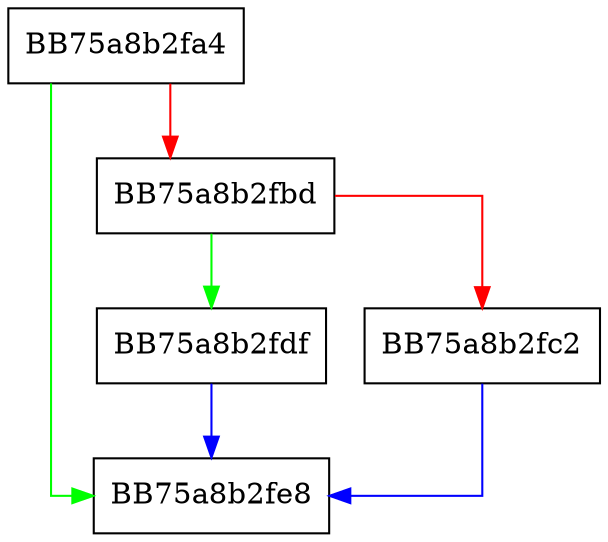 digraph _Reset_move {
  node [shape="box"];
  graph [splines=ortho];
  BB75a8b2fa4 -> BB75a8b2fe8 [color="green"];
  BB75a8b2fa4 -> BB75a8b2fbd [color="red"];
  BB75a8b2fbd -> BB75a8b2fdf [color="green"];
  BB75a8b2fbd -> BB75a8b2fc2 [color="red"];
  BB75a8b2fc2 -> BB75a8b2fe8 [color="blue"];
  BB75a8b2fdf -> BB75a8b2fe8 [color="blue"];
}
